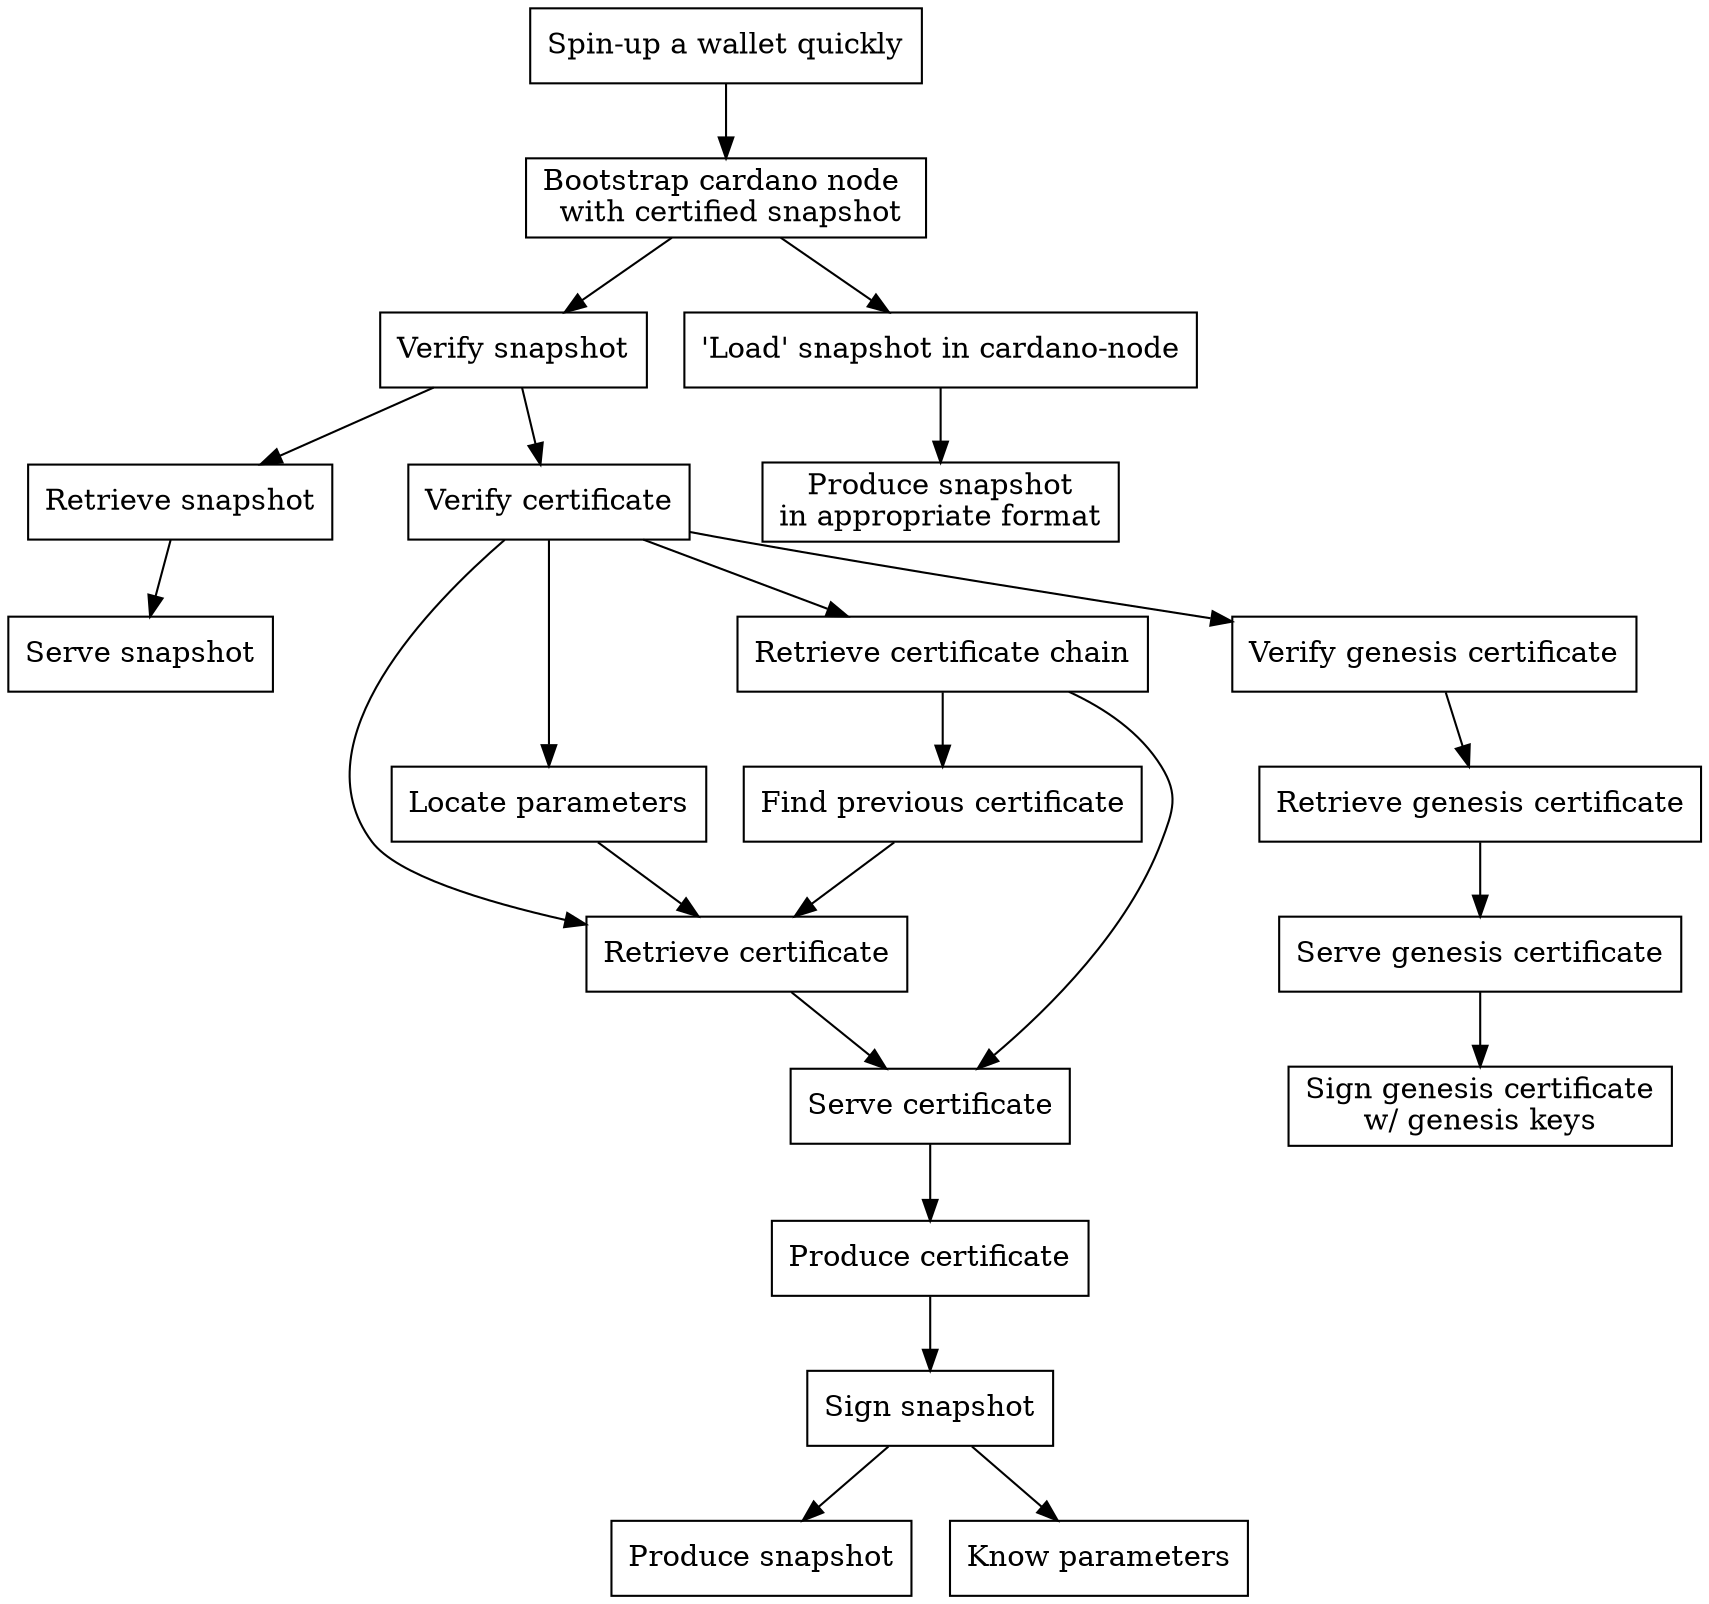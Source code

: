digraph mvp {
  node [ shape = "box" ];

  "Spin-up a wallet quickly" -> "Bootstrap cardano node \n with certified snapshot";

  "Bootstrap cardano node \n with certified snapshot" -> "Verify snapshot" ;
  "Bootstrap cardano node \n with certified snapshot" -> "'Load' snapshot in cardano-node" ;

   "'Load' snapshot in cardano-node" -> "Produce snapshot\nin appropriate format";

  "Verify snapshot" -> "Retrieve snapshot";
  "Verify snapshot" -> "Verify certificate";

  "Verify certificate" -> "Retrieve certificate";
  "Verify certificate" -> "Locate parameters";
  "Verify certificate" -> "Retrieve certificate chain";
  "Verify certificate" -> "Verify genesis certificate";

  "Retrieve snapshot" -> "Serve snapshot";

  // certificate stores and signs parameters?
  "Locate parameters" -> "Retrieve certificate";

  "Retrieve certificate" -> "Serve certificate";
  "Retrieve certificate chain" -> "Find previous certificate";
  "Retrieve certificate chain" -> "Serve certificate";
  "Find previous certificate" -> "Retrieve certificate";

  "Verify genesis certificate" -> "Retrieve genesis certificate";
  "Retrieve genesis certificate" -> "Serve genesis certificate";

  "Serve genesis certificate" -> "Sign genesis certificate\nw/ genesis keys";

  "Serve certificate" -> "Produce certificate";
  "Produce certificate" -> "Sign snapshot";
  "Sign snapshot" -> "Produce snapshot";
  "Sign snapshot" -> "Know parameters";
}
